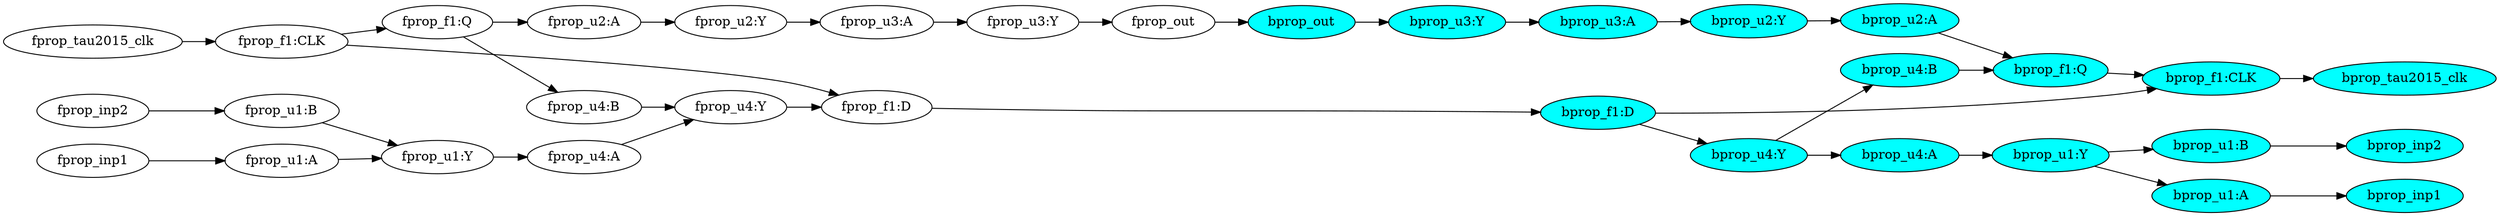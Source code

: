 digraph Taskflow {
rankdir="LR"
"bprop_u4:B" [shape=ellipse style=filled fillcolor=cyan];
"bprop_u4:B" -> "bprop_f1:Q";
"bprop_f1:Q" [shape=ellipse style=filled fillcolor=cyan];
"bprop_f1:Q" -> "bprop_f1:CLK";
"bprop_f1:CLK" [shape=ellipse style=filled fillcolor=cyan];
"bprop_f1:CLK" -> "bprop_tau2015_clk";
"bprop_tau2015_clk" [shape=ellipse style=filled fillcolor=cyan];
"bprop_out" [shape=ellipse style=filled fillcolor=cyan];
"bprop_out" -> "bprop_u3:Y";
"bprop_u3:Y" [shape=ellipse style=filled fillcolor=cyan];
"bprop_u3:Y" -> "bprop_u3:A";
"bprop_u3:A" [shape=ellipse style=filled fillcolor=cyan];
"bprop_u3:A" -> "bprop_u2:Y";
"bprop_u2:Y" [shape=ellipse style=filled fillcolor=cyan];
"bprop_u2:Y" -> "bprop_u2:A";
"bprop_u2:A" [shape=ellipse style=filled fillcolor=cyan];
"bprop_u2:A" -> "bprop_f1:Q";
"bprop_u1:B" [shape=ellipse style=filled fillcolor=cyan];
"bprop_u1:B" -> "bprop_inp2";
"bprop_inp2" [shape=ellipse style=filled fillcolor=cyan];
"bprop_f1:D" [shape=ellipse style=filled fillcolor=cyan];
"bprop_f1:D" -> "bprop_f1:CLK";
"bprop_f1:D" -> "bprop_u4:Y";
"bprop_u4:Y" [shape=ellipse style=filled fillcolor=cyan];
"bprop_u4:Y" -> "bprop_u4:A";
"bprop_u4:Y" -> "bprop_u4:B";
"bprop_u4:A" [shape=ellipse style=filled fillcolor=cyan];
"bprop_u4:A" -> "bprop_u1:Y";
"bprop_u1:Y" [shape=ellipse style=filled fillcolor=cyan];
"bprop_u1:Y" -> "bprop_u1:A";
"bprop_u1:Y" -> "bprop_u1:B";
"bprop_u1:A" [shape=ellipse style=filled fillcolor=cyan];
"bprop_u1:A" -> "bprop_inp1";
"bprop_inp1" [shape=ellipse style=filled fillcolor=cyan];
"fprop_inp1";
"fprop_inp1" -> "fprop_u1:A";
"fprop_u1:A";
"fprop_u1:A" -> "fprop_u1:Y";
"fprop_u1:Y";
"fprop_u1:Y" -> "fprop_u4:A";
"fprop_u4:A";
"fprop_u4:A" -> "fprop_u4:Y";
"fprop_u4:Y";
"fprop_u4:Y" -> "fprop_f1:D";
"fprop_f1:D";
"fprop_f1:D" -> "bprop_f1:D";
"fprop_inp2";
"fprop_inp2" -> "fprop_u1:B";
"fprop_u1:B";
"fprop_u1:B" -> "fprop_u1:Y";
"fprop_tau2015_clk";
"fprop_tau2015_clk" -> "fprop_f1:CLK";
"fprop_f1:CLK";
"fprop_f1:CLK" -> "fprop_f1:Q";
"fprop_f1:CLK" -> "fprop_f1:D";
"fprop_f1:Q";
"fprop_f1:Q" -> "fprop_u4:B";
"fprop_f1:Q" -> "fprop_u2:A";
"fprop_u2:A";
"fprop_u2:A" -> "fprop_u2:Y";
"fprop_u2:Y";
"fprop_u2:Y" -> "fprop_u3:A";
"fprop_u3:A";
"fprop_u3:A" -> "fprop_u3:Y";
"fprop_u3:Y";
"fprop_u3:Y" -> "fprop_out";
"fprop_out";
"fprop_out" -> "bprop_out";
"fprop_u4:B";
"fprop_u4:B" -> "fprop_u4:Y";
}
